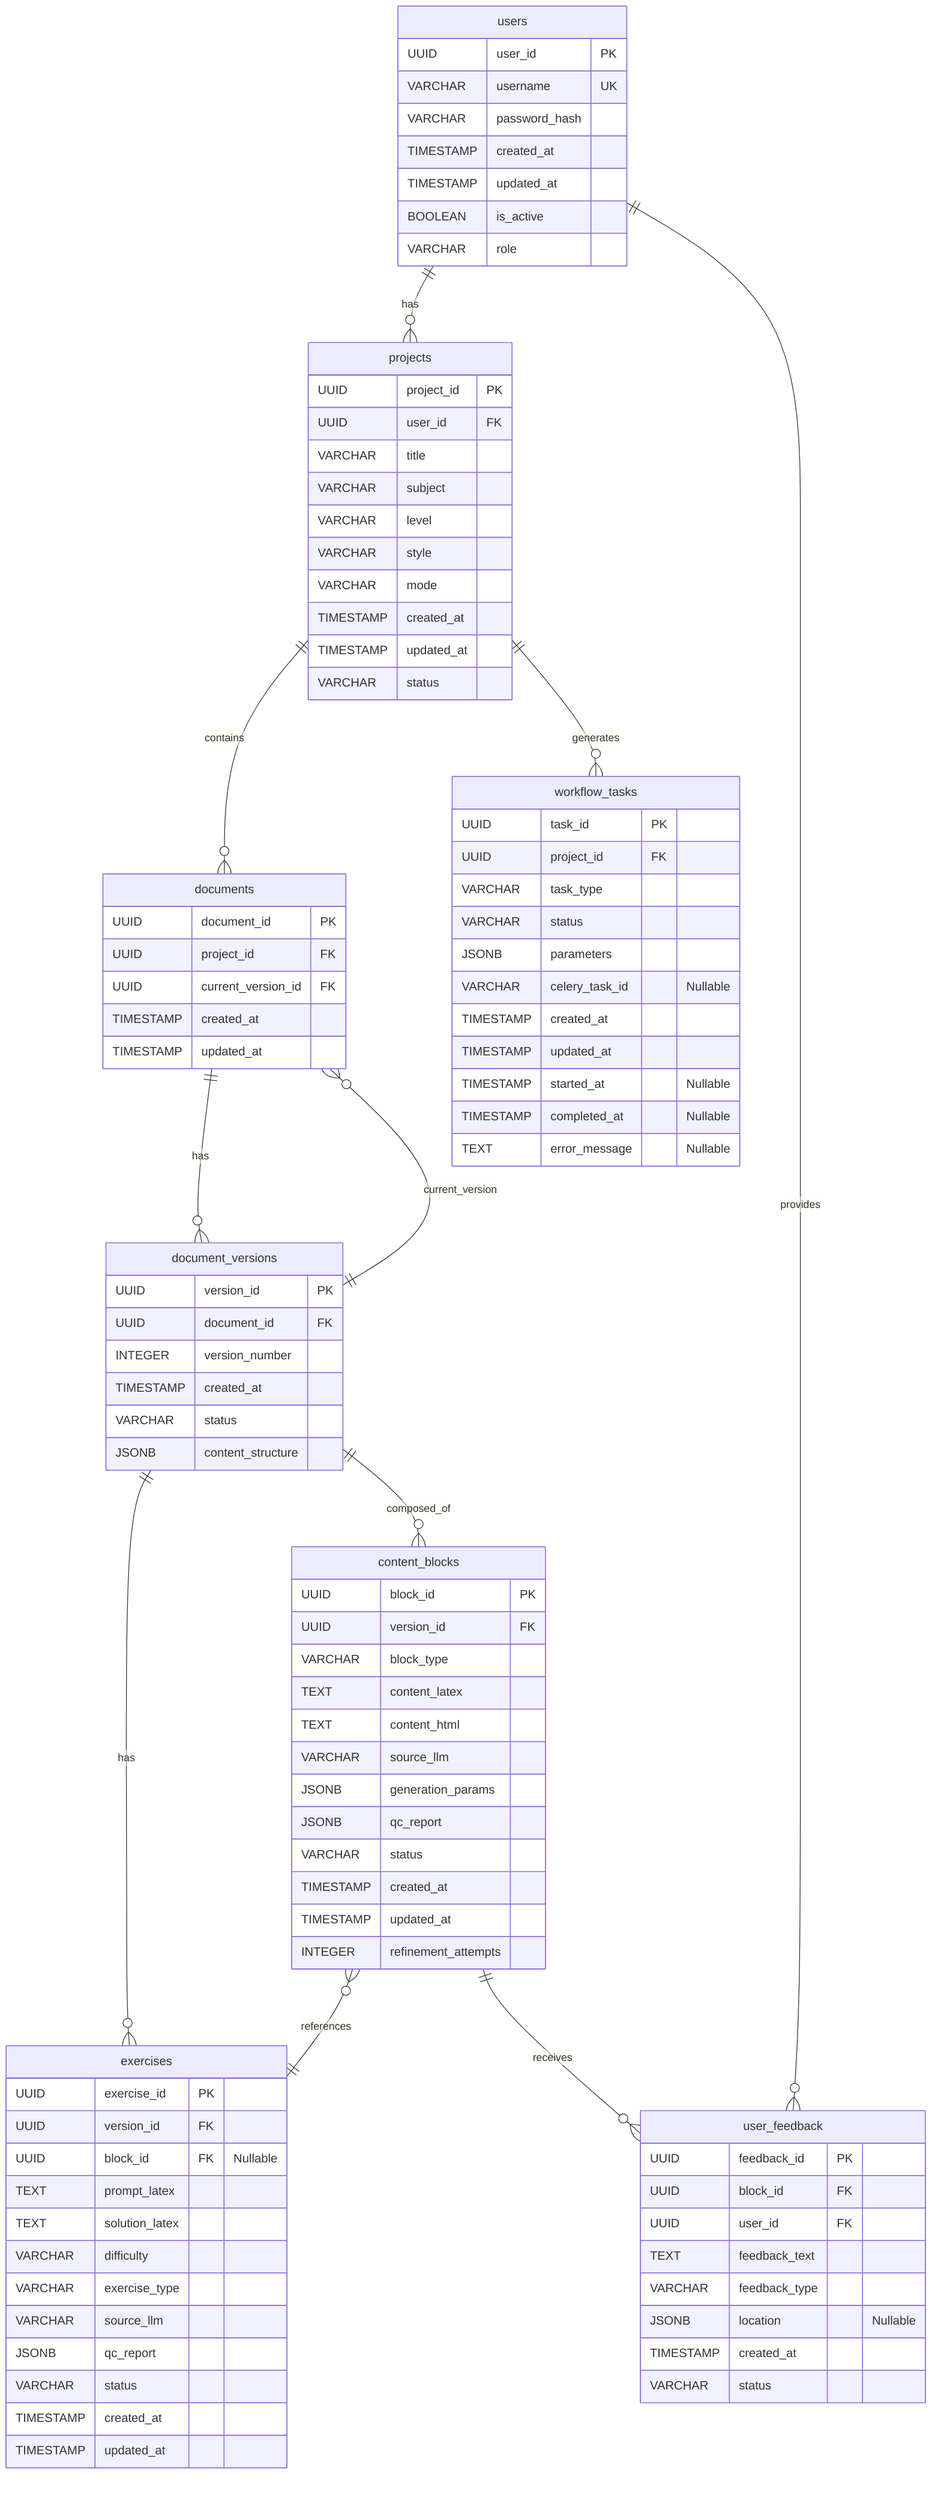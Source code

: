 erDiagram
    users {
        UUID user_id PK
        VARCHAR username UK
        VARCHAR password_hash
        TIMESTAMP created_at
        TIMESTAMP updated_at
        BOOLEAN is_active
        VARCHAR role
    }
    projects {
        UUID project_id PK
        UUID user_id FK
        VARCHAR title
        VARCHAR subject
        VARCHAR level
        VARCHAR style
        VARCHAR mode
        TIMESTAMP created_at
        TIMESTAMP updated_at
        VARCHAR status
    }
    documents {
        UUID document_id PK
        UUID project_id FK
        UUID current_version_id FK
        TIMESTAMP created_at
        TIMESTAMP updated_at
    }
    document_versions {
        UUID version_id PK
        UUID document_id FK
        INTEGER version_number
        TIMESTAMP created_at
        VARCHAR status
        JSONB content_structure
    }
    content_blocks {
        UUID block_id PK
        UUID version_id FK
        VARCHAR block_type
        TEXT content_latex
        TEXT content_html
        VARCHAR source_llm
        JSONB generation_params
        JSONB qc_report
        VARCHAR status
        TIMESTAMP created_at
        TIMESTAMP updated_at
        INTEGER refinement_attempts
    }
    exercises {
        UUID exercise_id PK
        UUID version_id FK
        UUID block_id FK "Nullable"
        TEXT prompt_latex
        TEXT solution_latex
        VARCHAR difficulty
        VARCHAR exercise_type
        VARCHAR source_llm
        JSONB qc_report
        VARCHAR status
        TIMESTAMP created_at
        TIMESTAMP updated_at
    }
    workflow_tasks {
        UUID task_id PK
        UUID project_id FK
        VARCHAR task_type
        VARCHAR status
        JSONB parameters
        VARCHAR celery_task_id "Nullable"
        TIMESTAMP created_at
        TIMESTAMP updated_at
        TIMESTAMP started_at "Nullable"
        TIMESTAMP completed_at "Nullable"
        TEXT error_message "Nullable"
    }
    user_feedback {
        UUID feedback_id PK
        UUID block_id FK
        UUID user_id FK
        TEXT feedback_text
        VARCHAR feedback_type
        JSONB location "Nullable"
        TIMESTAMP created_at
        VARCHAR status
    }

    users ||--o{ projects : "has"
    projects ||--o{ documents : "contains"
    documents ||--o{ document_versions : "has"
    documents }o--|| document_versions : "current_version"
    document_versions ||--o{ content_blocks : "composed_of"
    document_versions ||--o{ exercises : "has"
    content_blocks }o--|| exercises : "references"
    projects ||--o{ workflow_tasks : "generates"
    content_blocks ||--o{ user_feedback : "receives"
    users ||--o{ user_feedback : "provides"
